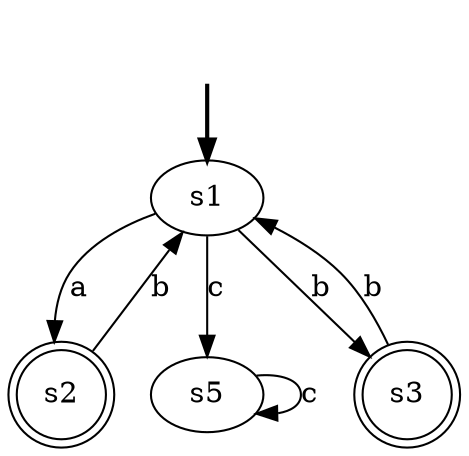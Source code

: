 digraph {
	fake [style=invisible]
	s1 [root=true]
	s2 [shape=doublecircle]
	s5
	s3 [shape=doublecircle]
	fake -> s1 [style=bold]
	s1 -> s3 [label=b]
	s1 -> s5 [label=c]
	s1 -> s2 [label=a]
	s2 -> s1 [label=b]
	s5 -> s5 [label=c]
	s3 -> s1 [label=b]
}

